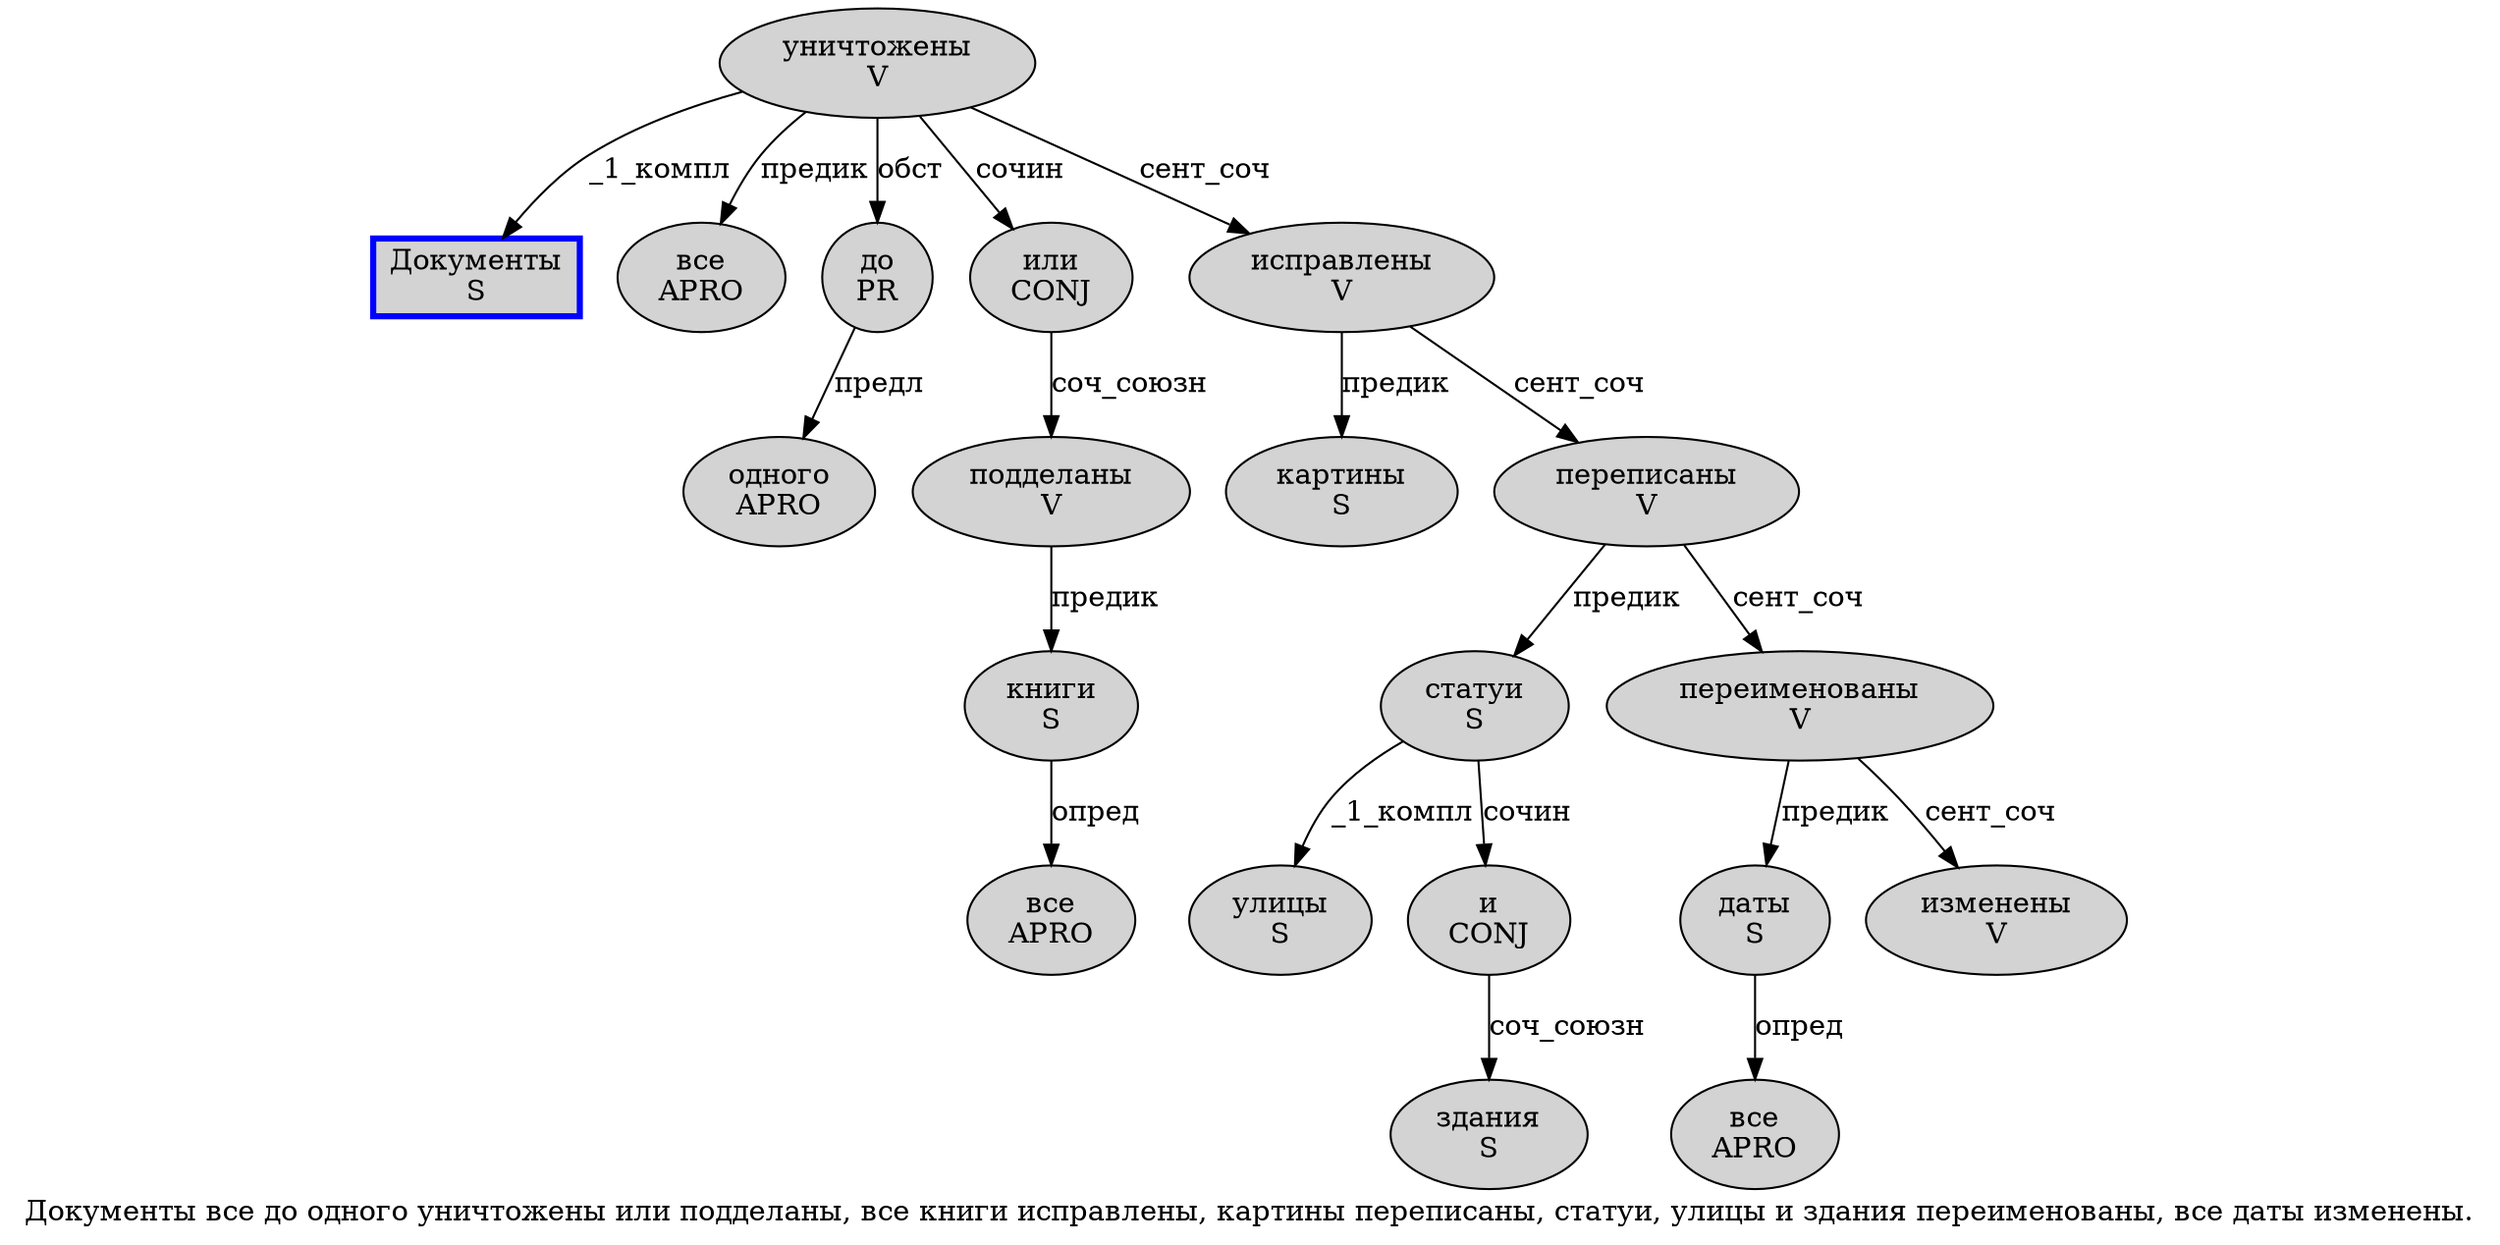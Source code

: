 digraph SENTENCE_3729 {
	graph [label="Документы все до одного уничтожены или подделаны, все книги исправлены, картины переписаны, статуи, улицы и здания переименованы, все даты изменены."]
	node [style=filled]
		0 [label="Документы
S" color=blue fillcolor=lightgray penwidth=3 shape=box]
		1 [label="все
APRO" color="" fillcolor=lightgray penwidth=1 shape=ellipse]
		2 [label="до
PR" color="" fillcolor=lightgray penwidth=1 shape=ellipse]
		3 [label="одного
APRO" color="" fillcolor=lightgray penwidth=1 shape=ellipse]
		4 [label="уничтожены
V" color="" fillcolor=lightgray penwidth=1 shape=ellipse]
		5 [label="или
CONJ" color="" fillcolor=lightgray penwidth=1 shape=ellipse]
		6 [label="подделаны
V" color="" fillcolor=lightgray penwidth=1 shape=ellipse]
		8 [label="все
APRO" color="" fillcolor=lightgray penwidth=1 shape=ellipse]
		9 [label="книги
S" color="" fillcolor=lightgray penwidth=1 shape=ellipse]
		10 [label="исправлены
V" color="" fillcolor=lightgray penwidth=1 shape=ellipse]
		12 [label="картины
S" color="" fillcolor=lightgray penwidth=1 shape=ellipse]
		13 [label="переписаны
V" color="" fillcolor=lightgray penwidth=1 shape=ellipse]
		15 [label="статуи
S" color="" fillcolor=lightgray penwidth=1 shape=ellipse]
		17 [label="улицы
S" color="" fillcolor=lightgray penwidth=1 shape=ellipse]
		18 [label="и
CONJ" color="" fillcolor=lightgray penwidth=1 shape=ellipse]
		19 [label="здания
S" color="" fillcolor=lightgray penwidth=1 shape=ellipse]
		20 [label="переименованы
V" color="" fillcolor=lightgray penwidth=1 shape=ellipse]
		22 [label="все
APRO" color="" fillcolor=lightgray penwidth=1 shape=ellipse]
		23 [label="даты
S" color="" fillcolor=lightgray penwidth=1 shape=ellipse]
		24 [label="изменены
V" color="" fillcolor=lightgray penwidth=1 shape=ellipse]
			9 -> 8 [label="опред"]
			18 -> 19 [label="соч_союзн"]
			20 -> 23 [label="предик"]
			20 -> 24 [label="сент_соч"]
			15 -> 17 [label="_1_компл"]
			15 -> 18 [label="сочин"]
			6 -> 9 [label="предик"]
			23 -> 22 [label="опред"]
			13 -> 15 [label="предик"]
			13 -> 20 [label="сент_соч"]
			5 -> 6 [label="соч_союзн"]
			2 -> 3 [label="предл"]
			4 -> 0 [label="_1_компл"]
			4 -> 1 [label="предик"]
			4 -> 2 [label="обст"]
			4 -> 5 [label="сочин"]
			4 -> 10 [label="сент_соч"]
			10 -> 12 [label="предик"]
			10 -> 13 [label="сент_соч"]
}